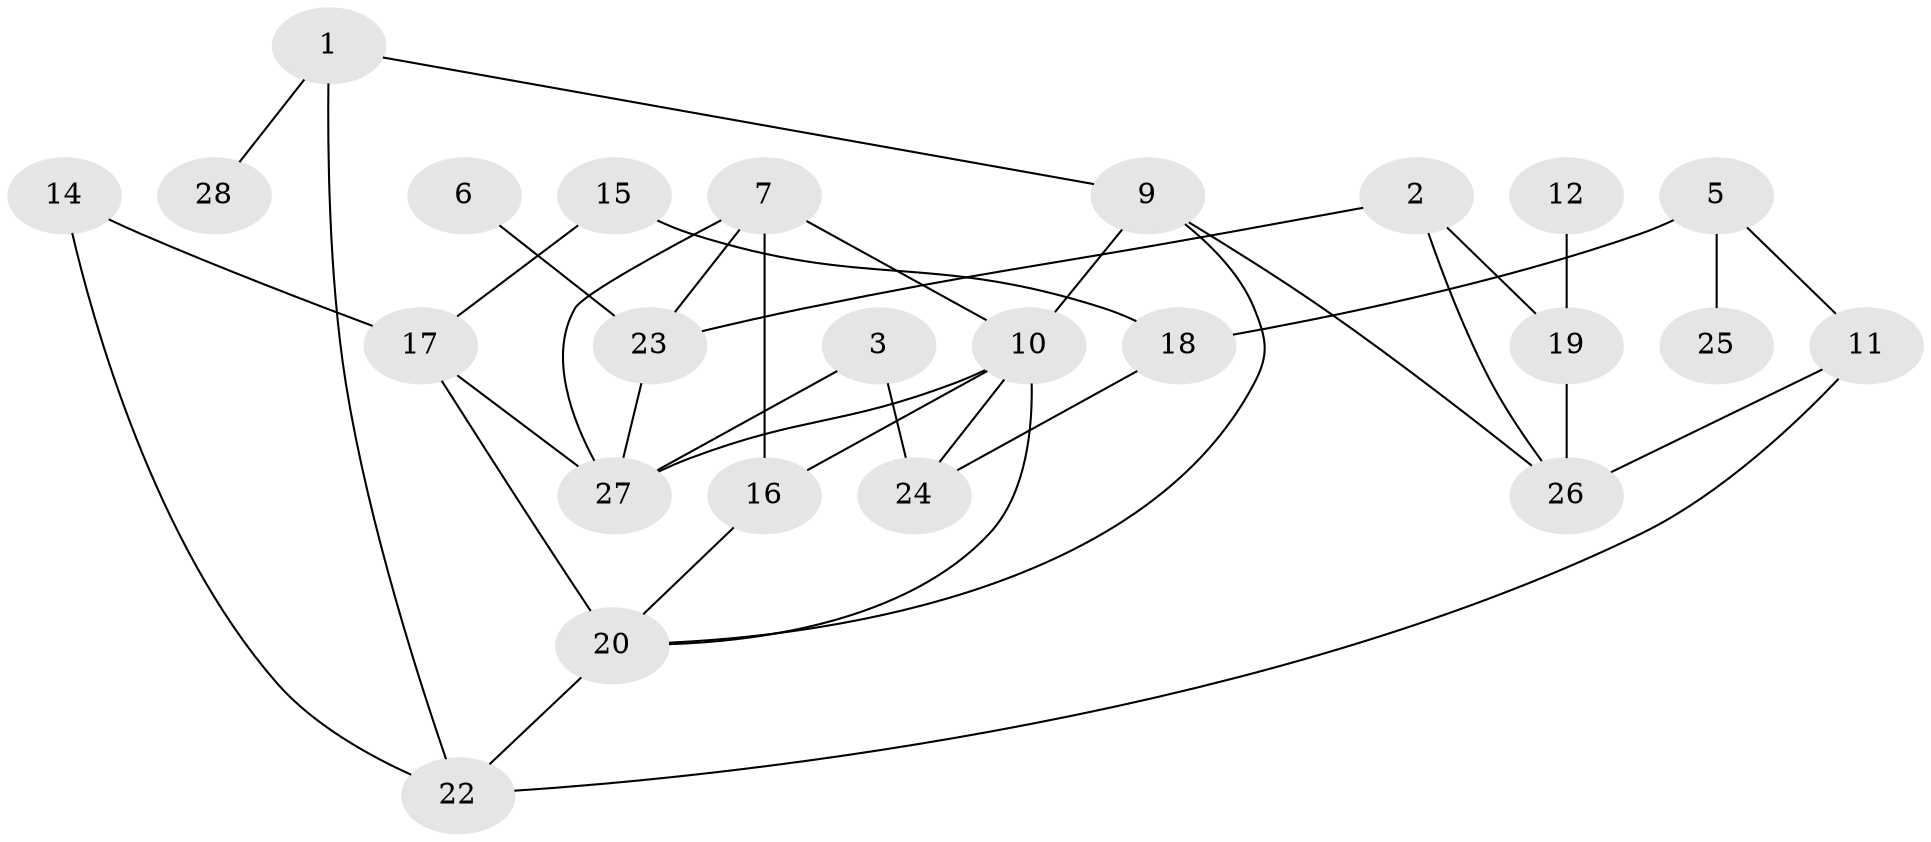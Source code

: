 // original degree distribution, {3: 0.34545454545454546, 2: 0.2727272727272727, 1: 0.16363636363636364, 0: 0.05454545454545454, 4: 0.10909090909090909, 6: 0.05454545454545454}
// Generated by graph-tools (version 1.1) at 2025/00/03/09/25 03:00:54]
// undirected, 24 vertices, 37 edges
graph export_dot {
graph [start="1"]
  node [color=gray90,style=filled];
  1;
  2;
  3;
  5;
  6;
  7;
  9;
  10;
  11;
  12;
  14;
  15;
  16;
  17;
  18;
  19;
  20;
  22;
  23;
  24;
  25;
  26;
  27;
  28;
  1 -- 9 [weight=1.0];
  1 -- 22 [weight=1.0];
  1 -- 28 [weight=1.0];
  2 -- 19 [weight=1.0];
  2 -- 23 [weight=1.0];
  2 -- 26 [weight=1.0];
  3 -- 24 [weight=1.0];
  3 -- 27 [weight=1.0];
  5 -- 11 [weight=1.0];
  5 -- 18 [weight=1.0];
  5 -- 25 [weight=1.0];
  6 -- 23 [weight=1.0];
  7 -- 10 [weight=1.0];
  7 -- 16 [weight=1.0];
  7 -- 23 [weight=1.0];
  7 -- 27 [weight=1.0];
  9 -- 10 [weight=1.0];
  9 -- 20 [weight=1.0];
  9 -- 26 [weight=1.0];
  10 -- 16 [weight=1.0];
  10 -- 20 [weight=1.0];
  10 -- 24 [weight=1.0];
  10 -- 27 [weight=1.0];
  11 -- 22 [weight=1.0];
  11 -- 26 [weight=1.0];
  12 -- 19 [weight=1.0];
  14 -- 17 [weight=1.0];
  14 -- 22 [weight=2.0];
  15 -- 17 [weight=1.0];
  15 -- 18 [weight=1.0];
  16 -- 20 [weight=1.0];
  17 -- 20 [weight=1.0];
  17 -- 27 [weight=1.0];
  18 -- 24 [weight=1.0];
  19 -- 26 [weight=2.0];
  20 -- 22 [weight=2.0];
  23 -- 27 [weight=1.0];
}
